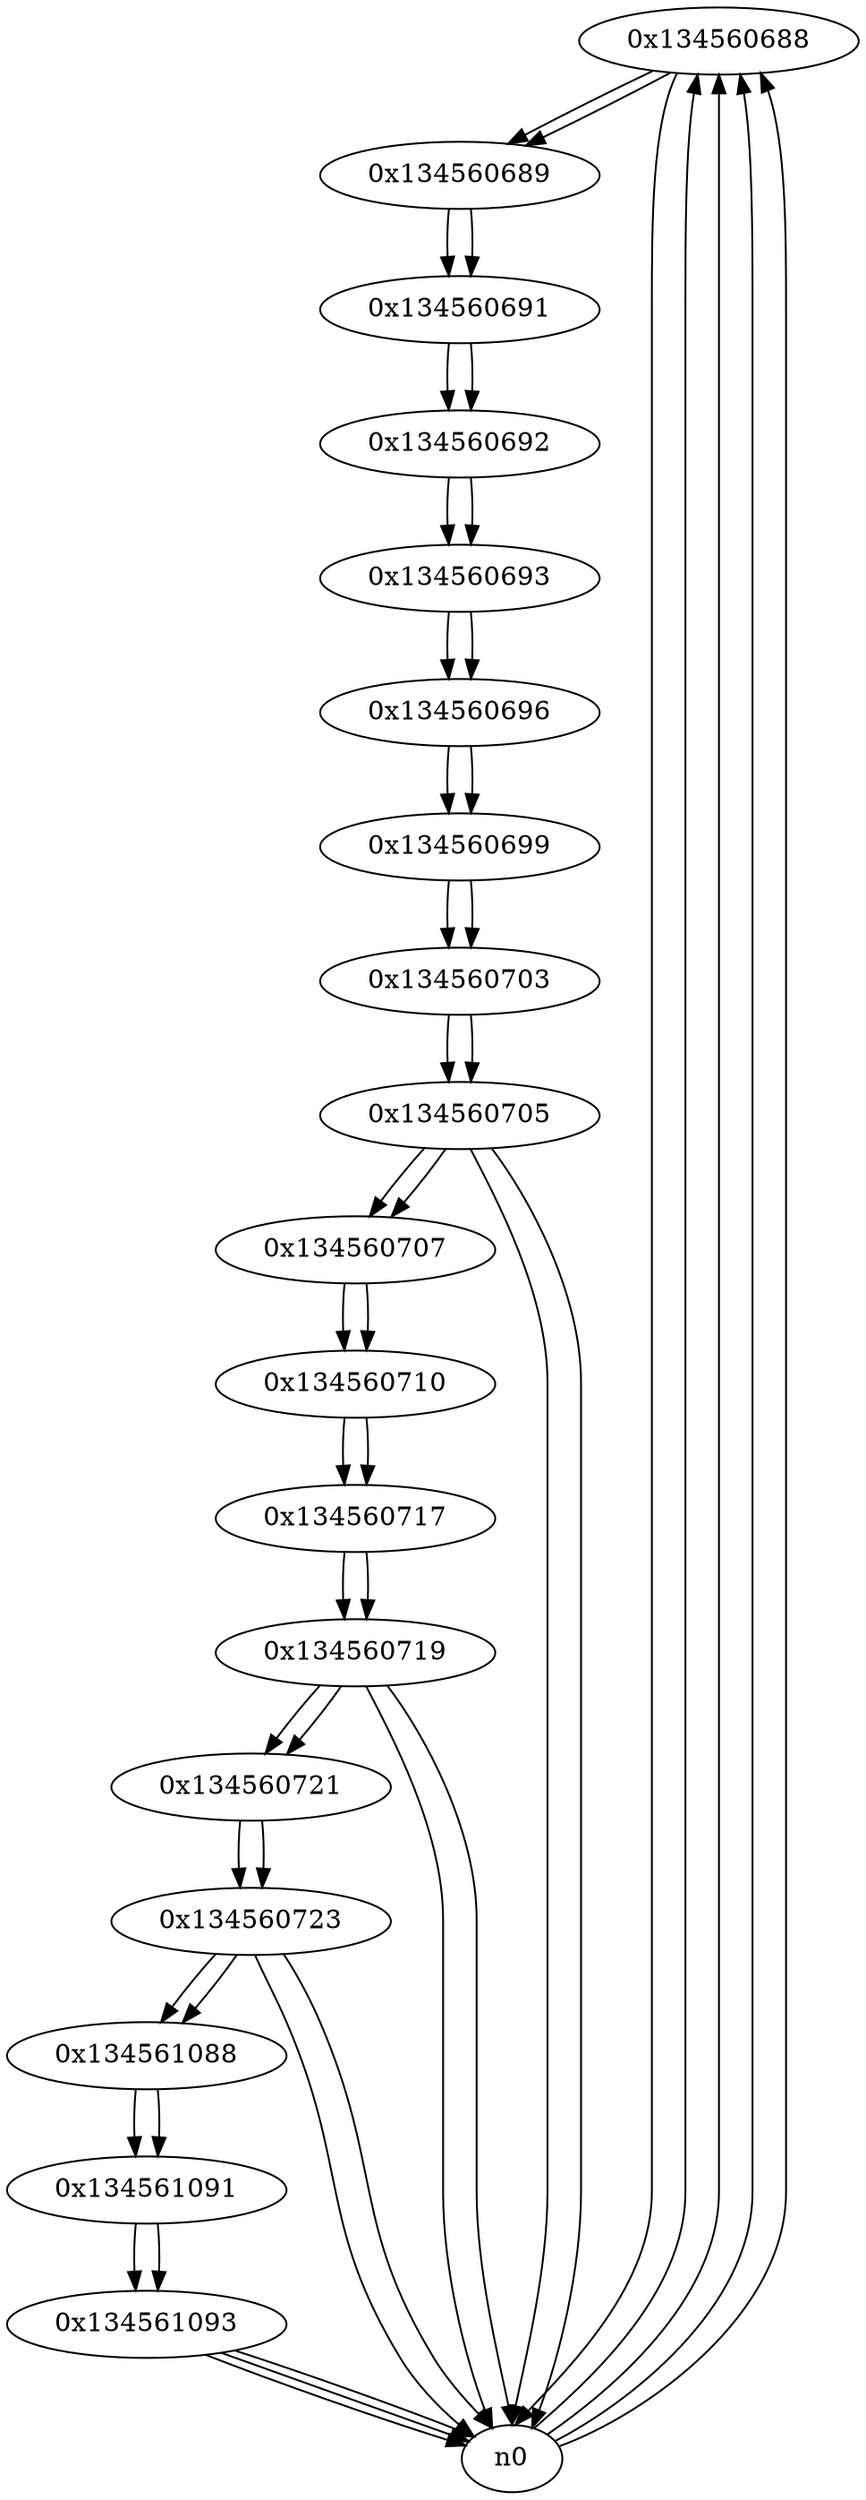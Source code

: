 digraph G{
/* nodes */
  n1 [label="0x134560688"]
  n2 [label="0x134560689"]
  n3 [label="0x134560691"]
  n4 [label="0x134560692"]
  n5 [label="0x134560693"]
  n6 [label="0x134560696"]
  n7 [label="0x134560699"]
  n8 [label="0x134560703"]
  n9 [label="0x134560705"]
  n10 [label="0x134560707"]
  n11 [label="0x134560710"]
  n12 [label="0x134560717"]
  n13 [label="0x134560719"]
  n14 [label="0x134560721"]
  n15 [label="0x134560723"]
  n16 [label="0x134561088"]
  n17 [label="0x134561091"]
  n18 [label="0x134561093"]
/* edges */
n1 -> n2;
n1 -> n0;
n0 -> n1;
n0 -> n1;
n0 -> n1;
n0 -> n1;
n2 -> n3;
n1 -> n2;
n3 -> n4;
n2 -> n3;
n4 -> n5;
n3 -> n4;
n5 -> n6;
n4 -> n5;
n6 -> n7;
n5 -> n6;
n7 -> n8;
n6 -> n7;
n8 -> n9;
n7 -> n8;
n9 -> n10;
n9 -> n0;
n9 -> n0;
n8 -> n9;
n10 -> n11;
n9 -> n10;
n11 -> n12;
n10 -> n11;
n12 -> n13;
n11 -> n12;
n13 -> n14;
n13 -> n0;
n13 -> n0;
n12 -> n13;
n14 -> n15;
n13 -> n14;
n15 -> n16;
n15 -> n0;
n15 -> n0;
n14 -> n15;
n16 -> n17;
n15 -> n16;
n17 -> n18;
n16 -> n17;
n18 -> n0;
n18 -> n0;
n18 -> n0;
n17 -> n18;
}
